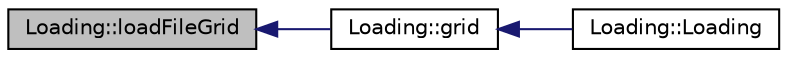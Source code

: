 digraph "Loading::loadFileGrid"
{
 // INTERACTIVE_SVG=YES
  bgcolor="transparent";
  edge [fontname="Helvetica",fontsize="10",labelfontname="Helvetica",labelfontsize="10"];
  node [fontname="Helvetica",fontsize="10",shape=record];
  rankdir="LR";
  Node1 [label="Loading::loadFileGrid",height=0.2,width=0.4,color="black", fillcolor="grey75", style="filled", fontcolor="black"];
  Node1 -> Node2 [dir="back",color="midnightblue",fontsize="10",style="solid",fontname="Helvetica"];
  Node2 [label="Loading::grid",height=0.2,width=0.4,color="black",URL="$class_loading.html#afb0b2fe451bdc3f6f2cc186903df96b4",tooltip="grid "];
  Node2 -> Node3 [dir="back",color="midnightblue",fontsize="10",style="solid",fontname="Helvetica"];
  Node3 [label="Loading::Loading",height=0.2,width=0.4,color="black",URL="$class_loading.html#a7634c001ec052e10c402e49f5be030db"];
}
